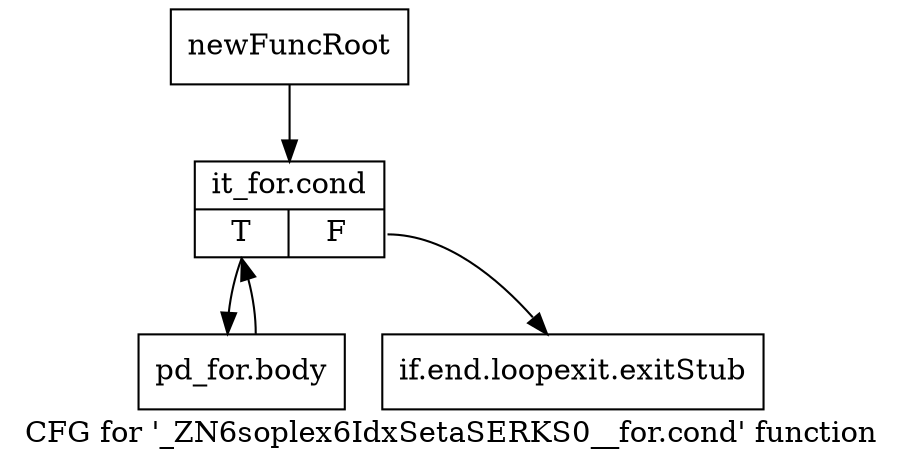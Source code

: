 digraph "CFG for '_ZN6soplex6IdxSetaSERKS0__for.cond' function" {
	label="CFG for '_ZN6soplex6IdxSetaSERKS0__for.cond' function";

	Node0x2ce5f90 [shape=record,label="{newFuncRoot}"];
	Node0x2ce5f90 -> Node0x2ce6030;
	Node0x2ce5fe0 [shape=record,label="{if.end.loopexit.exitStub}"];
	Node0x2ce6030 [shape=record,label="{it_for.cond|{<s0>T|<s1>F}}"];
	Node0x2ce6030:s0 -> Node0x2ce6080;
	Node0x2ce6030:s1 -> Node0x2ce5fe0;
	Node0x2ce6080 [shape=record,label="{pd_for.body}"];
	Node0x2ce6080 -> Node0x2ce6030;
}
